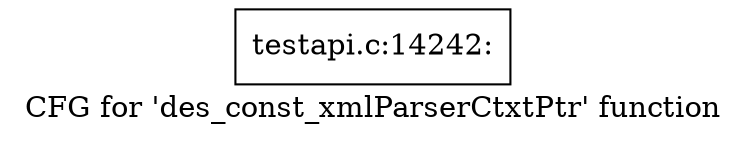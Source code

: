 digraph "CFG for 'des_const_xmlParserCtxtPtr' function" {
	label="CFG for 'des_const_xmlParserCtxtPtr' function";

	Node0x484dd00 [shape=record,label="{testapi.c:14242:}"];
}

